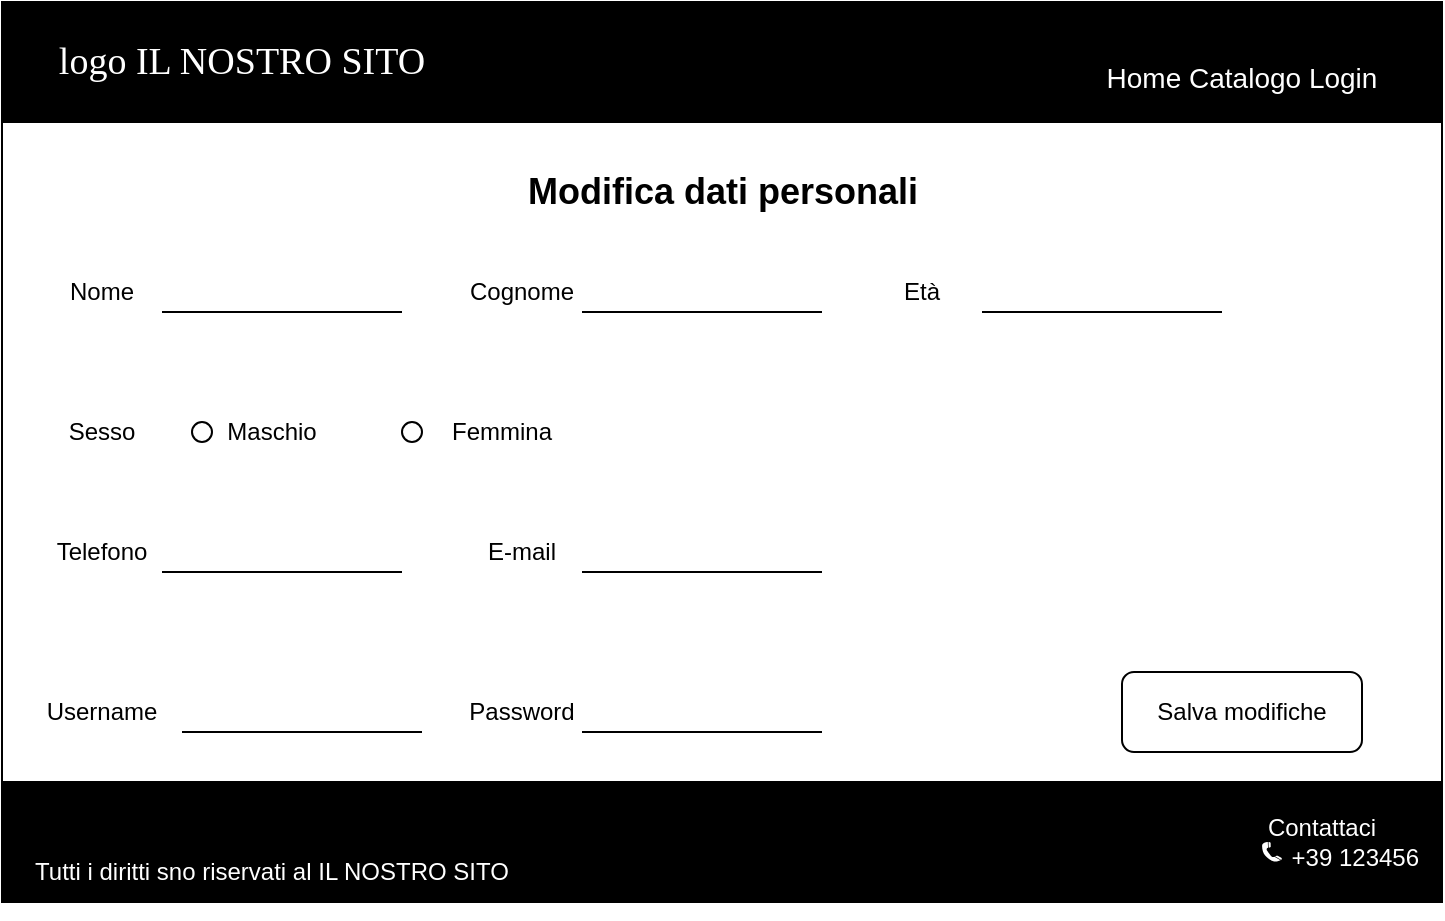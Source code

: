 <mxfile version="21.2.2" type="onedrive">
  <diagram name="Pagina-1" id="szxeHNSekjVOMj91kn5m">
    <mxGraphModel grid="1" page="1" gridSize="10" guides="1" tooltips="1" connect="1" arrows="1" fold="1" pageScale="1" pageWidth="827" pageHeight="1169" math="0" shadow="0">
      <root>
        <mxCell id="0" />
        <mxCell id="1" parent="0" />
        <mxCell id="ab6DNUeRi2vpeAUVdNdf-18" value="" style="rounded=0;whiteSpace=wrap;html=1;" vertex="1" parent="1">
          <mxGeometry x="40" y="680" width="720" height="450" as="geometry" />
        </mxCell>
        <mxCell id="ab6DNUeRi2vpeAUVdNdf-19" value="" style="rounded=0;whiteSpace=wrap;html=1;fillColor=#000000;" vertex="1" parent="1">
          <mxGeometry x="40" y="680" width="720" height="60" as="geometry" />
        </mxCell>
        <mxCell id="ab6DNUeRi2vpeAUVdNdf-20" value="logo IL NOSTRO SITO" style="text;html=1;strokeColor=none;fillColor=none;align=center;verticalAlign=middle;whiteSpace=wrap;rounded=0;fontColor=#FFFFFF;fontSize=19;fontStyle=0;fontFamily=Verdana;" vertex="1" parent="1">
          <mxGeometry x="50" y="687.5" width="220" height="45" as="geometry" />
        </mxCell>
        <mxCell id="ab6DNUeRi2vpeAUVdNdf-21" value="Home Catalogo Login" style="text;html=1;strokeColor=none;fillColor=none;align=center;verticalAlign=middle;whiteSpace=wrap;rounded=0;fontColor=#FFFFFF;fontSize=14;" vertex="1" parent="1">
          <mxGeometry x="570" y="702.5" width="180" height="30" as="geometry" />
        </mxCell>
        <mxCell id="ab6DNUeRi2vpeAUVdNdf-22" value="&#xa;&#xa;&#xa;" style="rounded=0;whiteSpace=wrap;html=1;fillColor=#000000;" vertex="1" parent="1">
          <mxGeometry x="40" y="1070" width="720" height="60" as="geometry" />
        </mxCell>
        <mxCell id="ab6DNUeRi2vpeAUVdNdf-23" value="Tutti i diritti sno riservati al IL NOSTRO SITO" style="text;html=1;strokeColor=none;fillColor=none;align=center;verticalAlign=middle;whiteSpace=wrap;rounded=0;fontColor=#FFFFFF;" vertex="1" parent="1">
          <mxGeometry x="40" y="1100" width="270" height="30" as="geometry" />
        </mxCell>
        <mxCell id="ab6DNUeRi2vpeAUVdNdf-24" value="Contattaci&lt;br&gt;&amp;nbsp; &amp;nbsp; &amp;nbsp; &amp;nbsp; &amp;nbsp; +39 123456" style="text;html=1;strokeColor=none;fillColor=none;align=center;verticalAlign=middle;whiteSpace=wrap;rounded=0;fontColor=#FFFFFF;" vertex="1" parent="1">
          <mxGeometry x="650" y="1070" width="100" height="60" as="geometry" />
        </mxCell>
        <mxCell id="ab6DNUeRi2vpeAUVdNdf-25" value="" style="shape=mxgraph.signs.tech.telephone_3;html=1;pointerEvents=1;fillColor=#FFFFFF;strokeColor=none;verticalLabelPosition=bottom;verticalAlign=top;align=center;sketch=0;fontColor=#FFFFFF;" vertex="1" parent="1">
          <mxGeometry x="670" y="1100" width="10" height="10" as="geometry" />
        </mxCell>
        <mxCell id="ab6DNUeRi2vpeAUVdNdf-26" style="edgeStyle=orthogonalEdgeStyle;rounded=0;orthogonalLoop=1;jettySize=auto;html=1;exitX=0.5;exitY=1;exitDx=0;exitDy=0;" edge="1" parent="1" source="ab6DNUeRi2vpeAUVdNdf-18" target="ab6DNUeRi2vpeAUVdNdf-18">
          <mxGeometry relative="1" as="geometry" />
        </mxCell>
        <mxCell id="ab6DNUeRi2vpeAUVdNdf-27" value="Modifica dati personali" style="text;html=1;strokeColor=none;fillColor=none;align=center;verticalAlign=middle;whiteSpace=wrap;rounded=0;fontStyle=1;fontSize=18;" vertex="1" parent="1">
          <mxGeometry x="277.5" y="750" width="245" height="50" as="geometry" />
        </mxCell>
        <mxCell id="ab6DNUeRi2vpeAUVdNdf-28" value="" style="line;strokeWidth=1;rotatable=0;dashed=0;labelPosition=right;align=left;verticalAlign=middle;spacingTop=0;spacingLeft=6;points=[];portConstraint=eastwest;" vertex="1" parent="1">
          <mxGeometry x="120" y="830" width="120" height="10" as="geometry" />
        </mxCell>
        <mxCell id="ab6DNUeRi2vpeAUVdNdf-29" value="" style="line;strokeWidth=1;rotatable=0;dashed=0;labelPosition=right;align=left;verticalAlign=middle;spacingTop=0;spacingLeft=6;points=[];portConstraint=eastwest;" vertex="1" parent="1">
          <mxGeometry x="330" y="830" width="120" height="10" as="geometry" />
        </mxCell>
        <mxCell id="ab6DNUeRi2vpeAUVdNdf-30" value="Nome" style="text;html=1;strokeColor=none;fillColor=none;align=center;verticalAlign=middle;whiteSpace=wrap;rounded=0;" vertex="1" parent="1">
          <mxGeometry x="60" y="810" width="60" height="30" as="geometry" />
        </mxCell>
        <mxCell id="ab6DNUeRi2vpeAUVdNdf-31" value="Cognome" style="text;html=1;strokeColor=none;fillColor=none;align=center;verticalAlign=middle;whiteSpace=wrap;rounded=0;" vertex="1" parent="1">
          <mxGeometry x="270" y="810" width="60" height="30" as="geometry" />
        </mxCell>
        <mxCell id="ab6DNUeRi2vpeAUVdNdf-32" value="" style="line;strokeWidth=1;rotatable=0;dashed=0;labelPosition=right;align=left;verticalAlign=middle;spacingTop=0;spacingLeft=6;points=[];portConstraint=eastwest;" vertex="1" parent="1">
          <mxGeometry x="130" y="1040" width="120" height="10" as="geometry" />
        </mxCell>
        <mxCell id="ab6DNUeRi2vpeAUVdNdf-33" value="E-mail" style="text;html=1;strokeColor=none;fillColor=none;align=center;verticalAlign=middle;whiteSpace=wrap;rounded=0;" vertex="1" parent="1">
          <mxGeometry x="270" y="940" width="60" height="30" as="geometry" />
        </mxCell>
        <mxCell id="ab6DNUeRi2vpeAUVdNdf-34" value="" style="line;strokeWidth=1;rotatable=0;dashed=0;labelPosition=right;align=left;verticalAlign=middle;spacingTop=0;spacingLeft=6;points=[];portConstraint=eastwest;" vertex="1" parent="1">
          <mxGeometry x="330" y="1040" width="120" height="10" as="geometry" />
        </mxCell>
        <mxCell id="ab6DNUeRi2vpeAUVdNdf-35" value="Password" style="text;html=1;strokeColor=none;fillColor=none;align=center;verticalAlign=middle;whiteSpace=wrap;rounded=0;" vertex="1" parent="1">
          <mxGeometry x="270" y="1020" width="60" height="30" as="geometry" />
        </mxCell>
        <mxCell id="ab6DNUeRi2vpeAUVdNdf-36" value="Sesso" style="text;html=1;strokeColor=none;fillColor=none;align=center;verticalAlign=middle;whiteSpace=wrap;rounded=0;" vertex="1" parent="1">
          <mxGeometry x="60" y="880" width="60" height="30" as="geometry" />
        </mxCell>
        <mxCell id="ab6DNUeRi2vpeAUVdNdf-37" value="" style="ellipse;whiteSpace=wrap;html=1;aspect=fixed;" vertex="1" parent="1">
          <mxGeometry x="135" y="890" width="10" height="10" as="geometry" />
        </mxCell>
        <mxCell id="ab6DNUeRi2vpeAUVdNdf-38" value="" style="ellipse;whiteSpace=wrap;html=1;aspect=fixed;" vertex="1" parent="1">
          <mxGeometry x="240" y="890" width="10" height="10" as="geometry" />
        </mxCell>
        <mxCell id="ab6DNUeRi2vpeAUVdNdf-39" value="Maschio" style="text;html=1;strokeColor=none;fillColor=none;align=center;verticalAlign=middle;whiteSpace=wrap;rounded=0;" vertex="1" parent="1">
          <mxGeometry x="145" y="880" width="60" height="30" as="geometry" />
        </mxCell>
        <mxCell id="ab6DNUeRi2vpeAUVdNdf-40" value="Femmina" style="text;html=1;strokeColor=none;fillColor=none;align=center;verticalAlign=middle;whiteSpace=wrap;rounded=0;" vertex="1" parent="1">
          <mxGeometry x="260" y="880" width="60" height="30" as="geometry" />
        </mxCell>
        <mxCell id="ab6DNUeRi2vpeAUVdNdf-41" value="Età" style="text;html=1;strokeColor=none;fillColor=none;align=center;verticalAlign=middle;whiteSpace=wrap;rounded=0;" vertex="1" parent="1">
          <mxGeometry x="470" y="810" width="60" height="30" as="geometry" />
        </mxCell>
        <mxCell id="ab6DNUeRi2vpeAUVdNdf-42" value="" style="line;strokeWidth=1;rotatable=0;dashed=0;labelPosition=right;align=left;verticalAlign=middle;spacingTop=0;spacingLeft=6;points=[];portConstraint=eastwest;" vertex="1" parent="1">
          <mxGeometry x="530" y="830" width="120" height="10" as="geometry" />
        </mxCell>
        <mxCell id="ab6DNUeRi2vpeAUVdNdf-43" value="Telefono" style="text;html=1;strokeColor=none;fillColor=none;align=center;verticalAlign=middle;whiteSpace=wrap;rounded=0;" vertex="1" parent="1">
          <mxGeometry x="60" y="940" width="60" height="30" as="geometry" />
        </mxCell>
        <mxCell id="ab6DNUeRi2vpeAUVdNdf-44" value="" style="line;strokeWidth=1;rotatable=0;dashed=0;labelPosition=right;align=left;verticalAlign=middle;spacingTop=0;spacingLeft=6;points=[];portConstraint=eastwest;" vertex="1" parent="1">
          <mxGeometry x="120" y="960" width="120" height="10" as="geometry" />
        </mxCell>
        <mxCell id="ab6DNUeRi2vpeAUVdNdf-45" value="" style="line;strokeWidth=1;rotatable=0;dashed=0;labelPosition=right;align=left;verticalAlign=middle;spacingTop=0;spacingLeft=6;points=[];portConstraint=eastwest;" vertex="1" parent="1">
          <mxGeometry x="330" y="960" width="120" height="10" as="geometry" />
        </mxCell>
        <mxCell id="ab6DNUeRi2vpeAUVdNdf-46" value="Username" style="text;html=1;strokeColor=none;fillColor=none;align=center;verticalAlign=middle;whiteSpace=wrap;rounded=0;" vertex="1" parent="1">
          <mxGeometry x="60" y="1020" width="60" height="30" as="geometry" />
        </mxCell>
        <mxCell id="ab6DNUeRi2vpeAUVdNdf-47" value="Salva modifiche" style="rounded=1;whiteSpace=wrap;html=1;" vertex="1" parent="1">
          <mxGeometry x="600" y="1015" width="120" height="40" as="geometry" />
        </mxCell>
      </root>
    </mxGraphModel>
  </diagram>
</mxfile>
